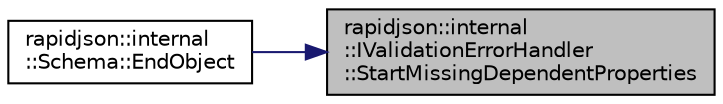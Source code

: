 digraph "rapidjson::internal::IValidationErrorHandler::StartMissingDependentProperties"
{
 // INTERACTIVE_SVG=YES
 // LATEX_PDF_SIZE
  edge [fontname="Helvetica",fontsize="10",labelfontname="Helvetica",labelfontsize="10"];
  node [fontname="Helvetica",fontsize="10",shape=record];
  rankdir="RL";
  Node89 [label="rapidjson::internal\l::IValidationErrorHandler\l::StartMissingDependentProperties",height=0.2,width=0.4,color="black", fillcolor="grey75", style="filled", fontcolor="black",tooltip=" "];
  Node89 -> Node90 [dir="back",color="midnightblue",fontsize="10",style="solid",fontname="Helvetica"];
  Node90 [label="rapidjson::internal\l::Schema::EndObject",height=0.2,width=0.4,color="black", fillcolor="white", style="filled",URL="$classrapidjson_1_1internal_1_1_schema.html#aa24583b99877e823ed955cf286364937",tooltip=" "];
}
